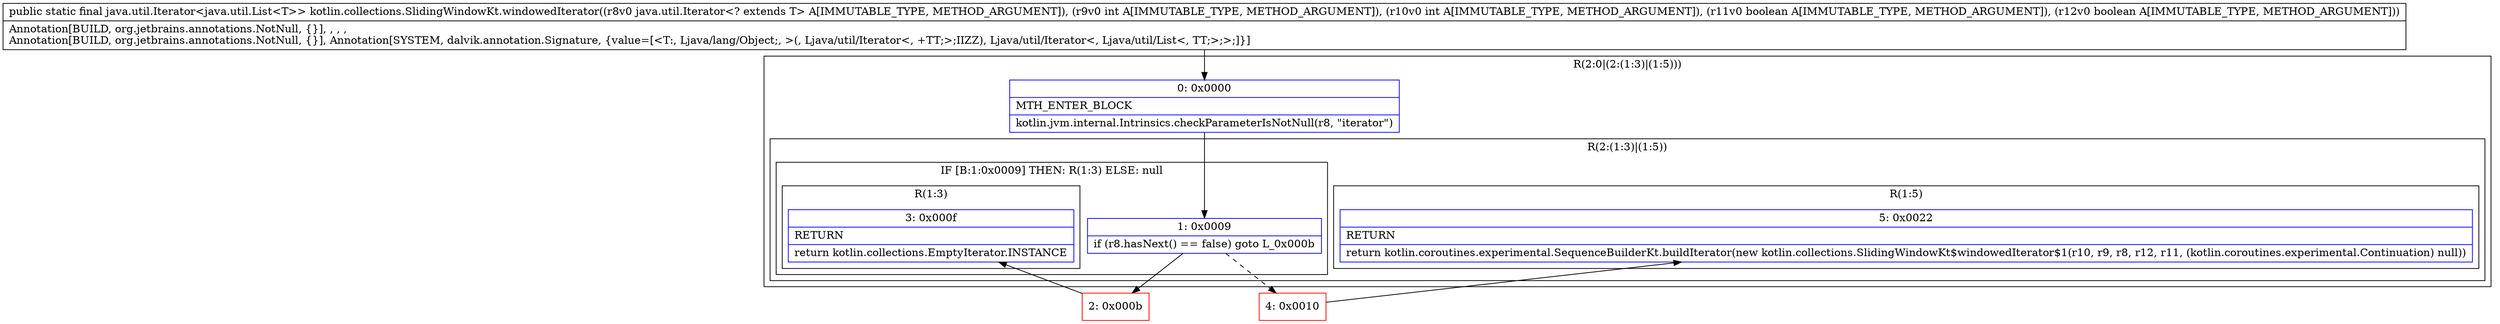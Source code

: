 digraph "CFG forkotlin.collections.SlidingWindowKt.windowedIterator(Ljava\/util\/Iterator;IIZZ)Ljava\/util\/Iterator;" {
subgraph cluster_Region_986598760 {
label = "R(2:0|(2:(1:3)|(1:5)))";
node [shape=record,color=blue];
Node_0 [shape=record,label="{0\:\ 0x0000|MTH_ENTER_BLOCK\l|kotlin.jvm.internal.Intrinsics.checkParameterIsNotNull(r8, \"iterator\")\l}"];
subgraph cluster_Region_1334711639 {
label = "R(2:(1:3)|(1:5))";
node [shape=record,color=blue];
subgraph cluster_IfRegion_481107563 {
label = "IF [B:1:0x0009] THEN: R(1:3) ELSE: null";
node [shape=record,color=blue];
Node_1 [shape=record,label="{1\:\ 0x0009|if (r8.hasNext() == false) goto L_0x000b\l}"];
subgraph cluster_Region_2105171700 {
label = "R(1:3)";
node [shape=record,color=blue];
Node_3 [shape=record,label="{3\:\ 0x000f|RETURN\l|return kotlin.collections.EmptyIterator.INSTANCE\l}"];
}
}
subgraph cluster_Region_899152190 {
label = "R(1:5)";
node [shape=record,color=blue];
Node_5 [shape=record,label="{5\:\ 0x0022|RETURN\l|return kotlin.coroutines.experimental.SequenceBuilderKt.buildIterator(new kotlin.collections.SlidingWindowKt$windowedIterator$1(r10, r9, r8, r12, r11, (kotlin.coroutines.experimental.Continuation) null))\l}"];
}
}
}
Node_2 [shape=record,color=red,label="{2\:\ 0x000b}"];
Node_4 [shape=record,color=red,label="{4\:\ 0x0010}"];
MethodNode[shape=record,label="{public static final java.util.Iterator\<java.util.List\<T\>\> kotlin.collections.SlidingWindowKt.windowedIterator((r8v0 java.util.Iterator\<? extends T\> A[IMMUTABLE_TYPE, METHOD_ARGUMENT]), (r9v0 int A[IMMUTABLE_TYPE, METHOD_ARGUMENT]), (r10v0 int A[IMMUTABLE_TYPE, METHOD_ARGUMENT]), (r11v0 boolean A[IMMUTABLE_TYPE, METHOD_ARGUMENT]), (r12v0 boolean A[IMMUTABLE_TYPE, METHOD_ARGUMENT]))  | Annotation[BUILD, org.jetbrains.annotations.NotNull, \{\}], , , , \lAnnotation[BUILD, org.jetbrains.annotations.NotNull, \{\}], Annotation[SYSTEM, dalvik.annotation.Signature, \{value=[\<T:, Ljava\/lang\/Object;, \>(, Ljava\/util\/Iterator\<, +TT;\>;IIZZ), Ljava\/util\/Iterator\<, Ljava\/util\/List\<, TT;\>;\>;]\}]\l}"];
MethodNode -> Node_0;
Node_0 -> Node_1;
Node_1 -> Node_2;
Node_1 -> Node_4[style=dashed];
Node_2 -> Node_3;
Node_4 -> Node_5;
}

